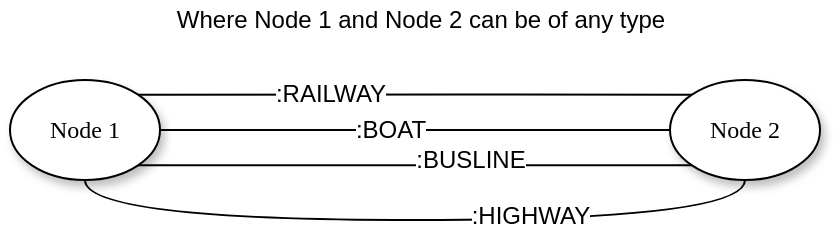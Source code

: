 <mxfile version="12.4.7" type="device"><diagram name="Page-1" id="42789a77-a242-8287-6e28-9cd8cfd52e62"><mxGraphModel dx="1408" dy="709" grid="1" gridSize="10" guides="1" tooltips="1" connect="1" arrows="1" fold="1" page="1" pageScale="1" pageWidth="1100" pageHeight="850" background="#ffffff" math="0" shadow="0"><root><mxCell id="0"/><mxCell id="1" parent="0"/><mxCell id="1ea317790d2ca983-2" value="&lt;span&gt;Node 2&lt;/span&gt;" style="ellipse;whiteSpace=wrap;html=1;rounded=0;shadow=1;comic=0;labelBackgroundColor=none;strokeWidth=1;fontFamily=Verdana;fontSize=12;align=center;direction=west;gradientColor=none;" parent="1" vertex="1"><mxGeometry x="560" y="110" width="75" height="50" as="geometry"/></mxCell><mxCell id="AG3zc8UEjfwOltdF1bHP-1" style="edgeStyle=orthogonalEdgeStyle;rounded=1;orthogonalLoop=1;jettySize=auto;html=1;exitX=0;exitY=0.5;exitDx=0;exitDy=0;entryX=1;entryY=0.5;entryDx=0;entryDy=0;endArrow=none;endFill=0;" edge="1" parent="1" source="1ea317790d2ca983-9" target="1ea317790d2ca983-2"><mxGeometry relative="1" as="geometry"><Array as="points"/></mxGeometry></mxCell><mxCell id="AG3zc8UEjfwOltdF1bHP-5" value=":BOAT" style="text;html=1;align=center;verticalAlign=middle;resizable=0;points=[];labelBackgroundColor=#ffffff;" vertex="1" connectable="0" parent="AG3zc8UEjfwOltdF1bHP-1"><mxGeometry x="-0.556" y="-2" relative="1" as="geometry"><mxPoint x="58" y="-2" as="offset"/></mxGeometry></mxCell><mxCell id="AG3zc8UEjfwOltdF1bHP-2" style="edgeStyle=orthogonalEdgeStyle;rounded=1;orthogonalLoop=1;jettySize=auto;html=1;exitX=0;exitY=0;exitDx=0;exitDy=0;entryX=1;entryY=0;entryDx=0;entryDy=0;endArrow=none;endFill=0;" edge="1" parent="1" source="1ea317790d2ca983-9" target="1ea317790d2ca983-2"><mxGeometry relative="1" as="geometry"><Array as="points"/></mxGeometry></mxCell><mxCell id="AG3zc8UEjfwOltdF1bHP-6" value=":BUSLINE" style="text;html=1;align=center;verticalAlign=middle;resizable=0;points=[];labelBackgroundColor=#ffffff;" vertex="1" connectable="0" parent="AG3zc8UEjfwOltdF1bHP-2"><mxGeometry x="-0.339" y="2" relative="1" as="geometry"><mxPoint x="74" y="-1" as="offset"/></mxGeometry></mxCell><mxCell id="AG3zc8UEjfwOltdF1bHP-3" style="edgeStyle=orthogonalEdgeStyle;rounded=1;orthogonalLoop=1;jettySize=auto;html=1;exitX=0;exitY=1;exitDx=0;exitDy=0;entryX=1;entryY=1;entryDx=0;entryDy=0;endArrow=none;endFill=0;" edge="1" parent="1" source="1ea317790d2ca983-9" target="1ea317790d2ca983-2"><mxGeometry relative="1" as="geometry"><Array as="points"><mxPoint x="470" y="117"/><mxPoint x="470" y="117"/></Array></mxGeometry></mxCell><mxCell id="AG3zc8UEjfwOltdF1bHP-4" value=":RAILWAY" style="text;html=1;align=center;verticalAlign=middle;resizable=0;points=[];labelBackgroundColor=#ffffff;" vertex="1" connectable="0" parent="AG3zc8UEjfwOltdF1bHP-3"><mxGeometry x="-0.801" y="4" relative="1" as="geometry"><mxPoint x="68" y="3" as="offset"/></mxGeometry></mxCell><mxCell id="AG3zc8UEjfwOltdF1bHP-26" style="edgeStyle=orthogonalEdgeStyle;curved=1;orthogonalLoop=1;jettySize=auto;html=1;exitX=0.5;exitY=0;exitDx=0;exitDy=0;entryX=0.5;entryY=0;entryDx=0;entryDy=0;endArrow=none;endFill=0;strokeColor=#000000;" edge="1" parent="1" source="1ea317790d2ca983-9" target="1ea317790d2ca983-2"><mxGeometry relative="1" as="geometry"/></mxCell><mxCell id="AG3zc8UEjfwOltdF1bHP-27" value=":HIGHWAY" style="text;html=1;align=center;verticalAlign=middle;resizable=0;points=[];labelBackgroundColor=#ffffff;" vertex="1" connectable="0" parent="AG3zc8UEjfwOltdF1bHP-26"><mxGeometry x="-0.195" y="2" relative="1" as="geometry"><mxPoint x="93" as="offset"/></mxGeometry></mxCell><mxCell id="1ea317790d2ca983-9" value="Node 1" style="ellipse;whiteSpace=wrap;html=1;rounded=0;shadow=1;comic=0;labelBackgroundColor=none;strokeWidth=1;fontFamily=Verdana;fontSize=12;align=center;direction=west;" parent="1" vertex="1"><mxGeometry x="230" y="110" width="75" height="50" as="geometry"/></mxCell><mxCell id="AG3zc8UEjfwOltdF1bHP-24" value="Where Node 1 and Node 2 can be of any type" style="text;html=1;align=center;verticalAlign=middle;resizable=0;points=[];autosize=1;" vertex="1" parent="1"><mxGeometry x="305" y="70" width="260" height="20" as="geometry"/></mxCell></root></mxGraphModel></diagram></mxfile>